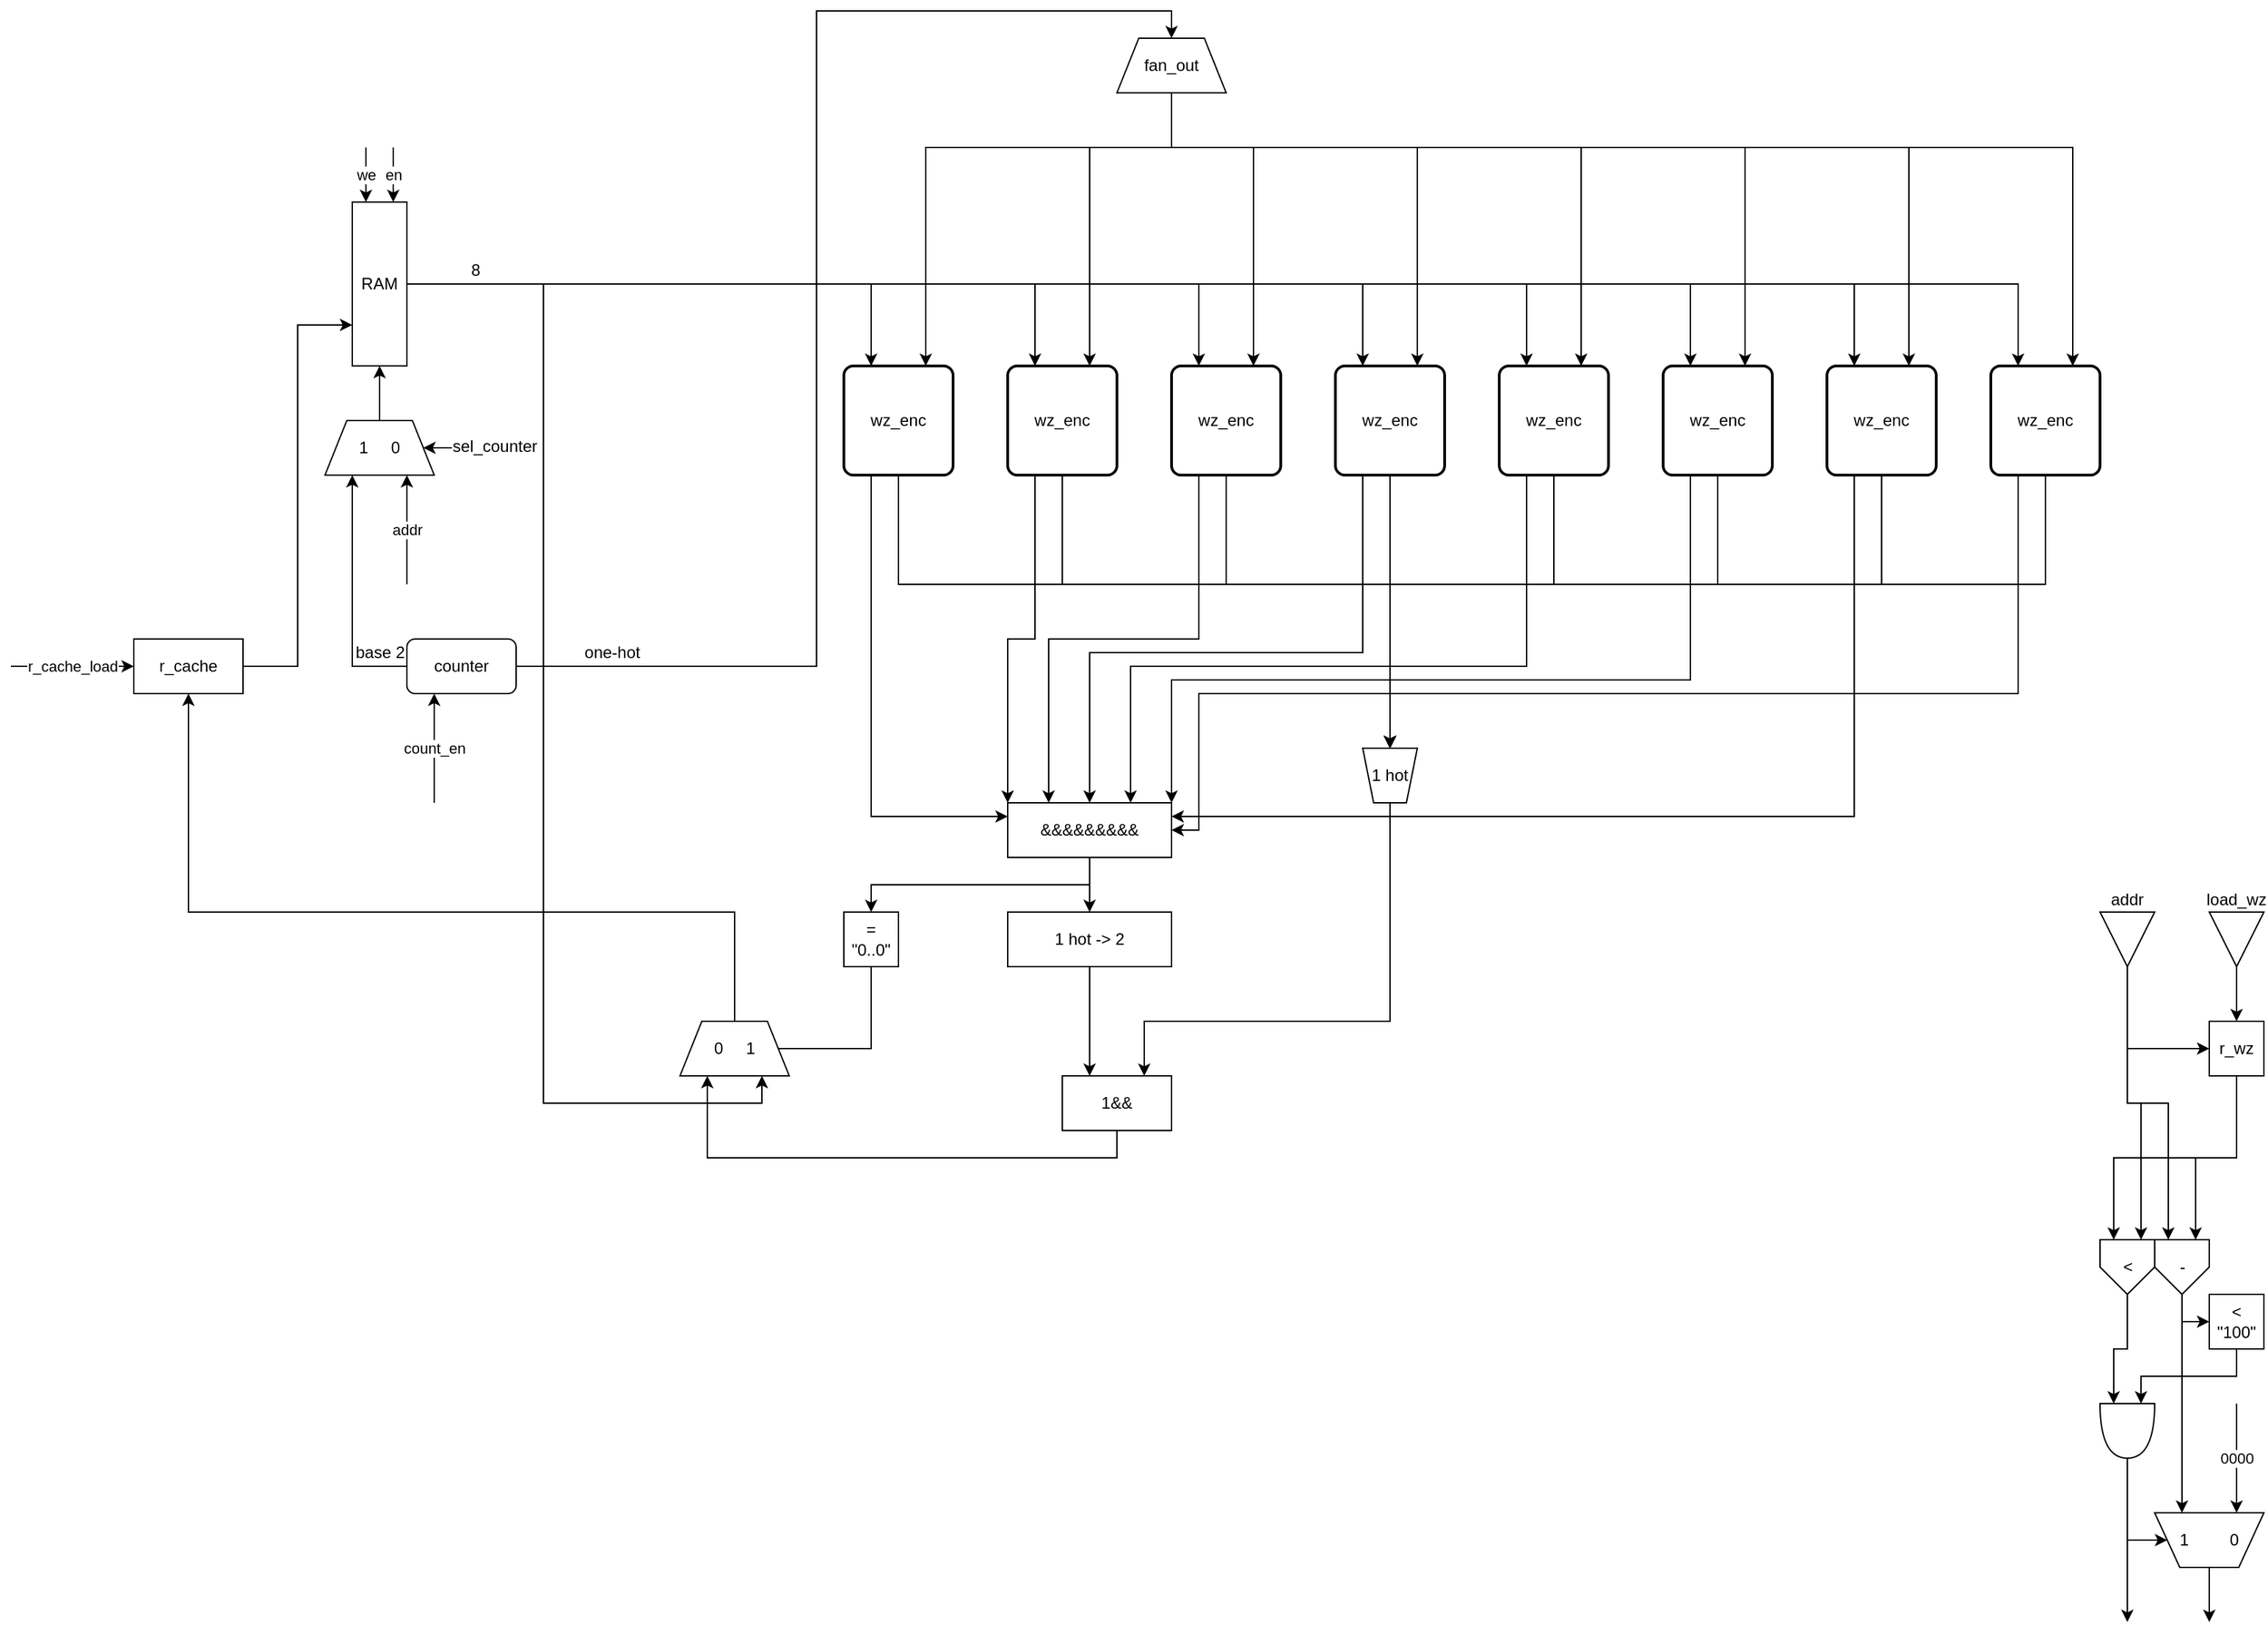 <mxfile version="12.6.5" type="device" pages="2"><diagram name="Page-1" id="90a13364-a465-7bf4-72fc-28e22215d7a0"><mxGraphModel dx="1422" dy="822" grid="1" gridSize="10" guides="1" tooltips="1" connect="1" arrows="1" fold="1" page="1" pageScale="1.5" pageWidth="1169" pageHeight="826" background="#ffffff" math="0" shadow="0"><root><mxCell id="0" style=";html=1;"/><mxCell id="1" style=";html=1;" parent="0"/><mxCell id="UU-vwFMuOgw6ZdOPtL1q-74" style="edgeStyle=orthogonalEdgeStyle;rounded=0;orthogonalLoop=1;jettySize=auto;html=1;entryX=0.25;entryY=0;entryDx=0;entryDy=0;startArrow=none;startFill=0;endArrow=classic;endFill=1;" parent="1" source="XKlZcoKEiAweMs3nbVOW-1" target="UU-vwFMuOgw6ZdOPtL1q-73" edge="1"><mxGeometry relative="1" as="geometry"/></mxCell><mxCell id="UU-vwFMuOgw6ZdOPtL1q-90" style="edgeStyle=orthogonalEdgeStyle;rounded=0;orthogonalLoop=1;jettySize=auto;html=1;entryX=0.25;entryY=0;entryDx=0;entryDy=0;startArrow=none;startFill=0;endArrow=classic;endFill=1;" parent="1" source="XKlZcoKEiAweMs3nbVOW-1" target="UU-vwFMuOgw6ZdOPtL1q-76" edge="1"><mxGeometry relative="1" as="geometry"/></mxCell><mxCell id="UU-vwFMuOgw6ZdOPtL1q-91" style="edgeStyle=orthogonalEdgeStyle;rounded=0;orthogonalLoop=1;jettySize=auto;html=1;entryX=0.25;entryY=0;entryDx=0;entryDy=0;startArrow=none;startFill=0;endArrow=classic;endFill=1;" parent="1" source="XKlZcoKEiAweMs3nbVOW-1" target="UU-vwFMuOgw6ZdOPtL1q-77" edge="1"><mxGeometry relative="1" as="geometry"/></mxCell><mxCell id="UU-vwFMuOgw6ZdOPtL1q-92" style="edgeStyle=orthogonalEdgeStyle;rounded=0;orthogonalLoop=1;jettySize=auto;html=1;entryX=0.25;entryY=0;entryDx=0;entryDy=0;startArrow=none;startFill=0;endArrow=classic;endFill=1;" parent="1" source="XKlZcoKEiAweMs3nbVOW-1" target="UU-vwFMuOgw6ZdOPtL1q-79" edge="1"><mxGeometry relative="1" as="geometry"/></mxCell><mxCell id="UU-vwFMuOgw6ZdOPtL1q-93" style="edgeStyle=orthogonalEdgeStyle;rounded=0;orthogonalLoop=1;jettySize=auto;html=1;entryX=0.25;entryY=0;entryDx=0;entryDy=0;startArrow=none;startFill=0;endArrow=classic;endFill=1;" parent="1" source="XKlZcoKEiAweMs3nbVOW-1" target="UU-vwFMuOgw6ZdOPtL1q-78" edge="1"><mxGeometry relative="1" as="geometry"/></mxCell><mxCell id="UU-vwFMuOgw6ZdOPtL1q-94" style="edgeStyle=orthogonalEdgeStyle;rounded=0;orthogonalLoop=1;jettySize=auto;html=1;entryX=0.25;entryY=0;entryDx=0;entryDy=0;startArrow=none;startFill=0;endArrow=classic;endFill=1;" parent="1" source="XKlZcoKEiAweMs3nbVOW-1" target="UU-vwFMuOgw6ZdOPtL1q-80" edge="1"><mxGeometry relative="1" as="geometry"/></mxCell><mxCell id="UU-vwFMuOgw6ZdOPtL1q-95" style="edgeStyle=orthogonalEdgeStyle;rounded=0;orthogonalLoop=1;jettySize=auto;html=1;entryX=0.25;entryY=0;entryDx=0;entryDy=0;startArrow=none;startFill=0;endArrow=classic;endFill=1;" parent="1" source="XKlZcoKEiAweMs3nbVOW-1" target="UU-vwFMuOgw6ZdOPtL1q-81" edge="1"><mxGeometry relative="1" as="geometry"/></mxCell><mxCell id="UU-vwFMuOgw6ZdOPtL1q-96" style="edgeStyle=orthogonalEdgeStyle;rounded=0;orthogonalLoop=1;jettySize=auto;html=1;entryX=0.25;entryY=0;entryDx=0;entryDy=0;startArrow=none;startFill=0;endArrow=classic;endFill=1;" parent="1" source="XKlZcoKEiAweMs3nbVOW-1" target="UU-vwFMuOgw6ZdOPtL1q-82" edge="1"><mxGeometry relative="1" as="geometry"/></mxCell><mxCell id="ANZTSxBpEWUPk6gIo-lv-10" style="edgeStyle=orthogonalEdgeStyle;rounded=0;orthogonalLoop=1;jettySize=auto;html=1;entryX=0.75;entryY=1;entryDx=0;entryDy=0;" parent="1" source="XKlZcoKEiAweMs3nbVOW-1" target="ANZTSxBpEWUPk6gIo-lv-8" edge="1"><mxGeometry relative="1" as="geometry"/></mxCell><mxCell id="XKlZcoKEiAweMs3nbVOW-1" value="RAM" style="rounded=0;whiteSpace=wrap;html=1;" parent="1" vertex="1"><mxGeometry x="280" y="160" width="40" height="120" as="geometry"/></mxCell><mxCell id="PAa3CaMMxZ6uClY8AjNh-50" value="en" style="endArrow=classic;html=1;entryX=0.75;entryY=0;entryDx=0;entryDy=0;" parent="1" target="XKlZcoKEiAweMs3nbVOW-1" edge="1"><mxGeometry width="50" height="50" relative="1" as="geometry"><mxPoint x="310" y="120" as="sourcePoint"/><mxPoint x="140" y="420" as="targetPoint"/></mxGeometry></mxCell><mxCell id="PAa3CaMMxZ6uClY8AjNh-51" value="we" style="endArrow=classic;html=1;entryX=0.25;entryY=0;entryDx=0;entryDy=0;" parent="1" target="XKlZcoKEiAweMs3nbVOW-1" edge="1"><mxGeometry width="50" height="50" relative="1" as="geometry"><mxPoint x="290" y="120" as="sourcePoint"/><mxPoint x="280" y="160" as="targetPoint"/></mxGeometry></mxCell><mxCell id="zD5_BZJarvWdJ6b_i9cq-2" value="8" style="text;html=1;align=center;verticalAlign=middle;resizable=0;points=[];autosize=1;" parent="1" vertex="1"><mxGeometry x="360" y="200" width="20" height="20" as="geometry"/></mxCell><mxCell id="UU-vwFMuOgw6ZdOPtL1q-118" style="edgeStyle=orthogonalEdgeStyle;rounded=0;orthogonalLoop=1;jettySize=auto;html=1;startArrow=none;startFill=0;endArrow=classic;endFill=1;" parent="1" source="UU-vwFMuOgw6ZdOPtL1q-29" target="UU-vwFMuOgw6ZdOPtL1q-117" edge="1"><mxGeometry relative="1" as="geometry"/></mxCell><mxCell id="ANZTSxBpEWUPk6gIo-lv-7" style="edgeStyle=orthogonalEdgeStyle;rounded=0;orthogonalLoop=1;jettySize=auto;html=1;" parent="1" source="UU-vwFMuOgw6ZdOPtL1q-29" target="ANZTSxBpEWUPk6gIo-lv-1" edge="1"><mxGeometry relative="1" as="geometry"><Array as="points"><mxPoint x="820" y="660"/><mxPoint x="660" y="660"/></Array></mxGeometry></mxCell><mxCell id="UU-vwFMuOgw6ZdOPtL1q-29" value="&amp;amp;&amp;amp;&amp;amp;&amp;amp;&amp;amp;&amp;amp;&amp;amp;&amp;amp;&amp;amp;" style="rounded=0;whiteSpace=wrap;html=1;portConstraintRotation=0;" parent="1" vertex="1"><mxGeometry x="760" y="600" width="120" height="40" as="geometry"/></mxCell><mxCell id="UU-vwFMuOgw6ZdOPtL1q-57" style="edgeStyle=orthogonalEdgeStyle;rounded=0;orthogonalLoop=1;jettySize=auto;html=1;entryX=0;entryY=0.5;entryDx=0;entryDy=0;" parent="1" source="UU-vwFMuOgw6ZdOPtL1q-45" target="UU-vwFMuOgw6ZdOPtL1q-49" edge="1"><mxGeometry relative="1" as="geometry"/></mxCell><mxCell id="UU-vwFMuOgw6ZdOPtL1q-62" style="edgeStyle=orthogonalEdgeStyle;rounded=0;orthogonalLoop=1;jettySize=auto;html=1;entryX=0.25;entryY=0;entryDx=0;entryDy=0;" parent="1" source="UU-vwFMuOgw6ZdOPtL1q-45" target="UU-vwFMuOgw6ZdOPtL1q-52" edge="1"><mxGeometry relative="1" as="geometry"/></mxCell><mxCell id="UU-vwFMuOgw6ZdOPtL1q-45" value="-" style="verticalLabelPosition=middle;verticalAlign=middle;html=1;shape=offPageConnector;rounded=0;size=0.5;shadow=0;comic=0;gradientColor=none;labelPosition=center;align=center;" parent="1" vertex="1"><mxGeometry x="1600" y="920" width="40" height="40" as="geometry"/></mxCell><mxCell id="UU-vwFMuOgw6ZdOPtL1q-59" style="edgeStyle=orthogonalEdgeStyle;rounded=0;orthogonalLoop=1;jettySize=auto;html=1;entryX=0;entryY=0.75;entryDx=0;entryDy=0;entryPerimeter=0;" parent="1" source="UU-vwFMuOgw6ZdOPtL1q-47" target="UU-vwFMuOgw6ZdOPtL1q-51" edge="1"><mxGeometry relative="1" as="geometry"/></mxCell><mxCell id="UU-vwFMuOgw6ZdOPtL1q-47" value="&amp;lt;" style="verticalLabelPosition=middle;verticalAlign=middle;html=1;shape=offPageConnector;rounded=0;size=0.5;shadow=0;comic=0;gradientColor=none;labelPosition=center;align=center;" parent="1" vertex="1"><mxGeometry x="1560" y="920" width="40" height="40" as="geometry"/></mxCell><mxCell id="UU-vwFMuOgw6ZdOPtL1q-58" style="edgeStyle=orthogonalEdgeStyle;rounded=0;orthogonalLoop=1;jettySize=auto;html=1;entryX=0;entryY=0.25;entryDx=0;entryDy=0;entryPerimeter=0;" parent="1" source="UU-vwFMuOgw6ZdOPtL1q-49" target="UU-vwFMuOgw6ZdOPtL1q-51" edge="1"><mxGeometry relative="1" as="geometry"><Array as="points"><mxPoint x="1660" y="1020"/><mxPoint x="1590" y="1020"/></Array></mxGeometry></mxCell><mxCell id="UU-vwFMuOgw6ZdOPtL1q-49" value="&lt;div&gt;&amp;lt; &quot;100&quot;&lt;/div&gt;" style="whiteSpace=wrap;html=1;aspect=fixed;" parent="1" vertex="1"><mxGeometry x="1640" y="960" width="40" height="40" as="geometry"/></mxCell><mxCell id="UU-vwFMuOgw6ZdOPtL1q-60" style="edgeStyle=orthogonalEdgeStyle;rounded=0;orthogonalLoop=1;jettySize=auto;html=1;entryX=0;entryY=0.5;entryDx=0;entryDy=0;" parent="1" source="UU-vwFMuOgw6ZdOPtL1q-51" target="UU-vwFMuOgw6ZdOPtL1q-52" edge="1"><mxGeometry relative="1" as="geometry"><Array as="points"><mxPoint x="1580" y="1140"/></Array></mxGeometry></mxCell><mxCell id="UU-vwFMuOgw6ZdOPtL1q-108" style="edgeStyle=orthogonalEdgeStyle;rounded=0;orthogonalLoop=1;jettySize=auto;html=1;startArrow=none;startFill=0;endArrow=classic;endFill=1;" parent="1" source="UU-vwFMuOgw6ZdOPtL1q-51" edge="1"><mxGeometry relative="1" as="geometry"><mxPoint x="1580.0" y="1200" as="targetPoint"/></mxGeometry></mxCell><mxCell id="UU-vwFMuOgw6ZdOPtL1q-51" value="" style="shape=or;whiteSpace=wrap;html=1;direction=south;" parent="1" vertex="1"><mxGeometry x="1560" y="1040" width="40" height="40" as="geometry"/></mxCell><mxCell id="UU-vwFMuOgw6ZdOPtL1q-64" value="0000" style="rounded=0;orthogonalLoop=1;jettySize=auto;html=1;exitX=0.75;exitY=0;exitDx=0;exitDy=0;startArrow=classic;startFill=1;endArrow=none;endFill=0;" parent="1" source="UU-vwFMuOgw6ZdOPtL1q-52" edge="1"><mxGeometry relative="1" as="geometry"><mxPoint x="1660" y="1040" as="targetPoint"/></mxGeometry></mxCell><mxCell id="UU-vwFMuOgw6ZdOPtL1q-65" style="edgeStyle=none;rounded=0;orthogonalLoop=1;jettySize=auto;html=1;startArrow=none;startFill=0;endArrow=classic;endFill=1;" parent="1" source="UU-vwFMuOgw6ZdOPtL1q-52" edge="1"><mxGeometry relative="1" as="geometry"><mxPoint x="1640" y="1200" as="targetPoint"/></mxGeometry></mxCell><mxCell id="UU-vwFMuOgw6ZdOPtL1q-52" value="1&amp;nbsp; &amp;nbsp; &amp;nbsp; &amp;nbsp; &amp;nbsp;0" style="verticalLabelPosition=middle;verticalAlign=middle;html=1;shape=trapezoid;perimeter=trapezoidPerimeter;whiteSpace=wrap;size=0.23;arcSize=10;flipV=1;labelPosition=center;align=center;" parent="1" vertex="1"><mxGeometry x="1600" y="1120" width="80" height="40" as="geometry"/></mxCell><mxCell id="UU-vwFMuOgw6ZdOPtL1q-69" style="edgeStyle=orthogonalEdgeStyle;rounded=0;orthogonalLoop=1;jettySize=auto;html=1;entryX=0.25;entryY=0;entryDx=0;entryDy=0;startArrow=none;startFill=0;endArrow=classic;endFill=1;" parent="1" source="UU-vwFMuOgw6ZdOPtL1q-67" target="UU-vwFMuOgw6ZdOPtL1q-45" edge="1"><mxGeometry relative="1" as="geometry"/></mxCell><mxCell id="UU-vwFMuOgw6ZdOPtL1q-72" style="edgeStyle=orthogonalEdgeStyle;rounded=0;orthogonalLoop=1;jettySize=auto;html=1;entryX=0.75;entryY=0;entryDx=0;entryDy=0;startArrow=none;startFill=0;endArrow=classic;endFill=1;" parent="1" source="UU-vwFMuOgw6ZdOPtL1q-67" target="UU-vwFMuOgw6ZdOPtL1q-47" edge="1"><mxGeometry relative="1" as="geometry"/></mxCell><mxCell id="FPPb6DtFcfLVrYXAIWnh-2" style="edgeStyle=orthogonalEdgeStyle;rounded=0;orthogonalLoop=1;jettySize=auto;html=1;entryX=0;entryY=0.5;entryDx=0;entryDy=0;" parent="1" source="UU-vwFMuOgw6ZdOPtL1q-67" target="FPPb6DtFcfLVrYXAIWnh-1" edge="1"><mxGeometry relative="1" as="geometry"><Array as="points"><mxPoint x="1580" y="780"/></Array></mxGeometry></mxCell><mxCell id="UU-vwFMuOgw6ZdOPtL1q-67" value="addr" style="triangle;whiteSpace=wrap;html=1;fillColor=none;direction=south;labelPosition=center;verticalLabelPosition=top;align=center;verticalAlign=bottom;" parent="1" vertex="1"><mxGeometry x="1560" y="680" width="40" height="40" as="geometry"/></mxCell><mxCell id="UU-vwFMuOgw6ZdOPtL1q-101" style="edgeStyle=orthogonalEdgeStyle;rounded=0;orthogonalLoop=1;jettySize=auto;html=1;startArrow=none;startFill=0;endArrow=classic;endFill=1;" parent="1" source="UU-vwFMuOgw6ZdOPtL1q-73" target="UU-vwFMuOgw6ZdOPtL1q-97" edge="1"><mxGeometry relative="1" as="geometry"><Array as="points"><mxPoint x="680" y="440"/><mxPoint x="1040" y="440"/></Array></mxGeometry></mxCell><mxCell id="UU-vwFMuOgw6ZdOPtL1q-109" style="edgeStyle=orthogonalEdgeStyle;rounded=0;orthogonalLoop=1;jettySize=auto;html=1;exitX=0.25;exitY=1;exitDx=0;exitDy=0;entryX=0;entryY=0.25;entryDx=0;entryDy=0;startArrow=none;startFill=0;endArrow=classic;endFill=1;" parent="1" source="UU-vwFMuOgw6ZdOPtL1q-73" target="UU-vwFMuOgw6ZdOPtL1q-29" edge="1"><mxGeometry relative="1" as="geometry"/></mxCell><mxCell id="UU-vwFMuOgw6ZdOPtL1q-73" value="wz_enc" style="rounded=1;whiteSpace=wrap;html=1;absoluteArcSize=1;arcSize=14;strokeWidth=2;fillColor=#ffffff;" parent="1" vertex="1"><mxGeometry x="640" y="280" width="80" height="80" as="geometry"/></mxCell><mxCell id="UU-vwFMuOgw6ZdOPtL1q-100" style="edgeStyle=orthogonalEdgeStyle;rounded=0;orthogonalLoop=1;jettySize=auto;html=1;startArrow=none;startFill=0;endArrow=classic;endFill=1;" parent="1" source="UU-vwFMuOgw6ZdOPtL1q-76" target="UU-vwFMuOgw6ZdOPtL1q-97" edge="1"><mxGeometry relative="1" as="geometry"><Array as="points"><mxPoint x="800" y="440"/><mxPoint x="1040" y="440"/></Array></mxGeometry></mxCell><mxCell id="UU-vwFMuOgw6ZdOPtL1q-110" style="edgeStyle=orthogonalEdgeStyle;rounded=0;orthogonalLoop=1;jettySize=auto;html=1;exitX=0.25;exitY=1;exitDx=0;exitDy=0;entryX=0;entryY=0;entryDx=0;entryDy=0;startArrow=none;startFill=0;endArrow=classic;endFill=1;" parent="1" source="UU-vwFMuOgw6ZdOPtL1q-76" target="UU-vwFMuOgw6ZdOPtL1q-29" edge="1"><mxGeometry relative="1" as="geometry"/></mxCell><mxCell id="UU-vwFMuOgw6ZdOPtL1q-76" value="wz_enc" style="rounded=1;whiteSpace=wrap;html=1;absoluteArcSize=1;arcSize=14;strokeWidth=2;fillColor=#ffffff;" parent="1" vertex="1"><mxGeometry x="760" y="280" width="80" height="80" as="geometry"/></mxCell><mxCell id="UU-vwFMuOgw6ZdOPtL1q-102" style="edgeStyle=orthogonalEdgeStyle;rounded=0;orthogonalLoop=1;jettySize=auto;html=1;startArrow=none;startFill=0;endArrow=classic;endFill=1;" parent="1" source="UU-vwFMuOgw6ZdOPtL1q-77" target="UU-vwFMuOgw6ZdOPtL1q-97" edge="1"><mxGeometry relative="1" as="geometry"><Array as="points"><mxPoint x="920" y="440"/><mxPoint x="1040" y="440"/></Array></mxGeometry></mxCell><mxCell id="UU-vwFMuOgw6ZdOPtL1q-111" style="edgeStyle=orthogonalEdgeStyle;rounded=0;orthogonalLoop=1;jettySize=auto;html=1;exitX=0.25;exitY=1;exitDx=0;exitDy=0;entryX=0.25;entryY=0;entryDx=0;entryDy=0;startArrow=none;startFill=0;endArrow=classic;endFill=1;" parent="1" source="UU-vwFMuOgw6ZdOPtL1q-77" target="UU-vwFMuOgw6ZdOPtL1q-29" edge="1"><mxGeometry relative="1" as="geometry"/></mxCell><mxCell id="UU-vwFMuOgw6ZdOPtL1q-77" value="wz_enc" style="rounded=1;whiteSpace=wrap;html=1;absoluteArcSize=1;arcSize=14;strokeWidth=2;fillColor=#ffffff;" parent="1" vertex="1"><mxGeometry x="880" y="280" width="80" height="80" as="geometry"/></mxCell><mxCell id="UU-vwFMuOgw6ZdOPtL1q-104" style="edgeStyle=orthogonalEdgeStyle;rounded=0;orthogonalLoop=1;jettySize=auto;html=1;startArrow=none;startFill=0;endArrow=classic;endFill=1;" parent="1" source="UU-vwFMuOgw6ZdOPtL1q-78" target="UU-vwFMuOgw6ZdOPtL1q-97" edge="1"><mxGeometry relative="1" as="geometry"><Array as="points"><mxPoint x="1160" y="440"/><mxPoint x="1040" y="440"/></Array></mxGeometry></mxCell><mxCell id="UU-vwFMuOgw6ZdOPtL1q-113" style="edgeStyle=orthogonalEdgeStyle;rounded=0;orthogonalLoop=1;jettySize=auto;html=1;exitX=0.25;exitY=1;exitDx=0;exitDy=0;entryX=0.75;entryY=0;entryDx=0;entryDy=0;startArrow=none;startFill=0;endArrow=classic;endFill=1;" parent="1" source="UU-vwFMuOgw6ZdOPtL1q-78" target="UU-vwFMuOgw6ZdOPtL1q-29" edge="1"><mxGeometry relative="1" as="geometry"><Array as="points"><mxPoint x="1140" y="500"/><mxPoint x="850" y="500"/></Array></mxGeometry></mxCell><mxCell id="UU-vwFMuOgw6ZdOPtL1q-78" value="wz_enc" style="rounded=1;whiteSpace=wrap;html=1;absoluteArcSize=1;arcSize=14;strokeWidth=2;fillColor=#ffffff;" parent="1" vertex="1"><mxGeometry x="1120" y="280" width="80" height="80" as="geometry"/></mxCell><mxCell id="UU-vwFMuOgw6ZdOPtL1q-103" style="edgeStyle=orthogonalEdgeStyle;rounded=0;orthogonalLoop=1;jettySize=auto;html=1;startArrow=none;startFill=0;endArrow=classic;endFill=1;" parent="1" source="UU-vwFMuOgw6ZdOPtL1q-79" target="UU-vwFMuOgw6ZdOPtL1q-97" edge="1"><mxGeometry relative="1" as="geometry"/></mxCell><mxCell id="UU-vwFMuOgw6ZdOPtL1q-112" style="edgeStyle=orthogonalEdgeStyle;rounded=0;orthogonalLoop=1;jettySize=auto;html=1;exitX=0.25;exitY=1;exitDx=0;exitDy=0;entryX=0.5;entryY=0;entryDx=0;entryDy=0;startArrow=none;startFill=0;endArrow=classic;endFill=1;" parent="1" source="UU-vwFMuOgw6ZdOPtL1q-79" target="UU-vwFMuOgw6ZdOPtL1q-29" edge="1"><mxGeometry relative="1" as="geometry"><Array as="points"><mxPoint x="1020" y="490"/><mxPoint x="820" y="490"/></Array></mxGeometry></mxCell><mxCell id="UU-vwFMuOgw6ZdOPtL1q-79" value="wz_enc" style="rounded=1;whiteSpace=wrap;html=1;absoluteArcSize=1;arcSize=14;strokeWidth=2;fillColor=#ffffff;" parent="1" vertex="1"><mxGeometry x="1000" y="280" width="80" height="80" as="geometry"/></mxCell><mxCell id="UU-vwFMuOgw6ZdOPtL1q-105" style="edgeStyle=orthogonalEdgeStyle;rounded=0;orthogonalLoop=1;jettySize=auto;html=1;startArrow=none;startFill=0;endArrow=classic;endFill=1;" parent="1" source="UU-vwFMuOgw6ZdOPtL1q-80" target="UU-vwFMuOgw6ZdOPtL1q-97" edge="1"><mxGeometry relative="1" as="geometry"><Array as="points"><mxPoint x="1280" y="440"/><mxPoint x="1040" y="440"/></Array></mxGeometry></mxCell><mxCell id="UU-vwFMuOgw6ZdOPtL1q-114" style="edgeStyle=orthogonalEdgeStyle;rounded=0;orthogonalLoop=1;jettySize=auto;html=1;exitX=0.25;exitY=1;exitDx=0;exitDy=0;entryX=1;entryY=0;entryDx=0;entryDy=0;startArrow=none;startFill=0;endArrow=classic;endFill=1;" parent="1" source="UU-vwFMuOgw6ZdOPtL1q-80" target="UU-vwFMuOgw6ZdOPtL1q-29" edge="1"><mxGeometry relative="1" as="geometry"><Array as="points"><mxPoint x="1260" y="510"/><mxPoint x="880" y="510"/></Array></mxGeometry></mxCell><mxCell id="UU-vwFMuOgw6ZdOPtL1q-80" value="wz_enc" style="rounded=1;whiteSpace=wrap;html=1;absoluteArcSize=1;arcSize=14;strokeWidth=2;fillColor=#ffffff;" parent="1" vertex="1"><mxGeometry x="1240" y="280" width="80" height="80" as="geometry"/></mxCell><mxCell id="UU-vwFMuOgw6ZdOPtL1q-106" style="edgeStyle=orthogonalEdgeStyle;rounded=0;orthogonalLoop=1;jettySize=auto;html=1;startArrow=none;startFill=0;endArrow=classic;endFill=1;" parent="1" source="UU-vwFMuOgw6ZdOPtL1q-81" target="UU-vwFMuOgw6ZdOPtL1q-97" edge="1"><mxGeometry relative="1" as="geometry"><Array as="points"><mxPoint x="1400" y="440"/><mxPoint x="1040" y="440"/></Array></mxGeometry></mxCell><mxCell id="UU-vwFMuOgw6ZdOPtL1q-115" style="edgeStyle=orthogonalEdgeStyle;rounded=0;orthogonalLoop=1;jettySize=auto;html=1;exitX=0.25;exitY=1;exitDx=0;exitDy=0;entryX=1;entryY=0.25;entryDx=0;entryDy=0;startArrow=none;startFill=0;endArrow=classic;endFill=1;" parent="1" source="UU-vwFMuOgw6ZdOPtL1q-81" target="UU-vwFMuOgw6ZdOPtL1q-29" edge="1"><mxGeometry relative="1" as="geometry"><Array as="points"><mxPoint x="1380" y="610"/></Array></mxGeometry></mxCell><mxCell id="UU-vwFMuOgw6ZdOPtL1q-81" value="wz_enc" style="rounded=1;whiteSpace=wrap;html=1;absoluteArcSize=1;arcSize=14;strokeWidth=2;fillColor=#ffffff;" parent="1" vertex="1"><mxGeometry x="1360" y="280" width="80" height="80" as="geometry"/></mxCell><mxCell id="UU-vwFMuOgw6ZdOPtL1q-107" style="edgeStyle=orthogonalEdgeStyle;rounded=0;orthogonalLoop=1;jettySize=auto;html=1;startArrow=none;startFill=0;endArrow=classic;endFill=1;" parent="1" source="UU-vwFMuOgw6ZdOPtL1q-82" target="UU-vwFMuOgw6ZdOPtL1q-97" edge="1"><mxGeometry relative="1" as="geometry"><Array as="points"><mxPoint x="1520" y="440"/><mxPoint x="1040" y="440"/></Array></mxGeometry></mxCell><mxCell id="UU-vwFMuOgw6ZdOPtL1q-116" style="edgeStyle=orthogonalEdgeStyle;rounded=0;orthogonalLoop=1;jettySize=auto;html=1;exitX=0.25;exitY=1;exitDx=0;exitDy=0;entryX=1;entryY=0.5;entryDx=0;entryDy=0;startArrow=none;startFill=0;endArrow=classic;endFill=1;" parent="1" source="UU-vwFMuOgw6ZdOPtL1q-82" target="UU-vwFMuOgw6ZdOPtL1q-29" edge="1"><mxGeometry relative="1" as="geometry"><Array as="points"><mxPoint x="1500" y="520"/><mxPoint x="900" y="520"/><mxPoint x="900" y="620"/></Array></mxGeometry></mxCell><mxCell id="UU-vwFMuOgw6ZdOPtL1q-82" value="wz_enc" style="rounded=1;whiteSpace=wrap;html=1;absoluteArcSize=1;arcSize=14;strokeWidth=2;fillColor=#ffffff;" parent="1" vertex="1"><mxGeometry x="1480" y="280" width="80" height="80" as="geometry"/></mxCell><mxCell id="ANZTSxBpEWUPk6gIo-lv-6" style="edgeStyle=orthogonalEdgeStyle;rounded=0;orthogonalLoop=1;jettySize=auto;html=1;entryX=0.75;entryY=0;entryDx=0;entryDy=0;" parent="1" source="UU-vwFMuOgw6ZdOPtL1q-97" target="ANZTSxBpEWUPk6gIo-lv-4" edge="1"><mxGeometry relative="1" as="geometry"><Array as="points"><mxPoint x="1040" y="760"/><mxPoint x="860" y="760"/></Array></mxGeometry></mxCell><mxCell id="UU-vwFMuOgw6ZdOPtL1q-97" value="&lt;div&gt;1 hot&lt;/div&gt;" style="shape=trapezoid;perimeter=trapezoidPerimeter;whiteSpace=wrap;html=1;direction=west;" parent="1" vertex="1"><mxGeometry x="1020" y="560" width="40" height="40" as="geometry"/></mxCell><mxCell id="ANZTSxBpEWUPk6gIo-lv-5" style="edgeStyle=orthogonalEdgeStyle;rounded=0;orthogonalLoop=1;jettySize=auto;html=1;entryX=0.25;entryY=0;entryDx=0;entryDy=0;" parent="1" source="UU-vwFMuOgw6ZdOPtL1q-117" target="ANZTSxBpEWUPk6gIo-lv-4" edge="1"><mxGeometry relative="1" as="geometry"/></mxCell><mxCell id="UU-vwFMuOgw6ZdOPtL1q-117" value="&lt;div&gt;1 hot -&amp;gt; 2&lt;/div&gt;" style="shape=trapezoid;perimeter=trapezoidPerimeter;whiteSpace=wrap;html=1;direction=west;size=0;" parent="1" vertex="1"><mxGeometry x="760" y="680" width="120" height="40" as="geometry"/></mxCell><mxCell id="ANZTSxBpEWUPk6gIo-lv-9" style="edgeStyle=orthogonalEdgeStyle;rounded=0;orthogonalLoop=1;jettySize=auto;html=1;entryX=0;entryY=0.5;entryDx=0;entryDy=0;" parent="1" source="ANZTSxBpEWUPk6gIo-lv-1" target="ANZTSxBpEWUPk6gIo-lv-8" edge="1"><mxGeometry relative="1" as="geometry"><Array as="points"><mxPoint x="660" y="780"/></Array></mxGeometry></mxCell><mxCell id="ANZTSxBpEWUPk6gIo-lv-1" value="= &quot;0..0&quot;" style="whiteSpace=wrap;html=1;aspect=fixed;" parent="1" vertex="1"><mxGeometry x="640" y="680" width="40" height="40" as="geometry"/></mxCell><mxCell id="ANZTSxBpEWUPk6gIo-lv-11" style="edgeStyle=orthogonalEdgeStyle;rounded=0;orthogonalLoop=1;jettySize=auto;html=1;entryX=0.25;entryY=1;entryDx=0;entryDy=0;" parent="1" source="ANZTSxBpEWUPk6gIo-lv-4" target="ANZTSxBpEWUPk6gIo-lv-8" edge="1"><mxGeometry relative="1" as="geometry"><Array as="points"><mxPoint x="840" y="860"/><mxPoint x="540" y="860"/></Array></mxGeometry></mxCell><mxCell id="ANZTSxBpEWUPk6gIo-lv-4" value="1&amp;amp;&amp;amp;" style="rounded=0;whiteSpace=wrap;html=1;" parent="1" vertex="1"><mxGeometry x="800" y="800" width="80" height="40" as="geometry"/></mxCell><mxCell id="AXmMmMAGRc5w4tNIKZzi-3" style="edgeStyle=orthogonalEdgeStyle;rounded=0;orthogonalLoop=1;jettySize=auto;html=1;entryX=0.5;entryY=1;entryDx=0;entryDy=0;" edge="1" parent="1" source="ANZTSxBpEWUPk6gIo-lv-8" target="AXmMmMAGRc5w4tNIKZzi-2"><mxGeometry relative="1" as="geometry"><Array as="points"><mxPoint x="560" y="680"/><mxPoint x="160" y="680"/></Array></mxGeometry></mxCell><mxCell id="ANZTSxBpEWUPk6gIo-lv-8" value="0&amp;nbsp; &amp;nbsp; &amp;nbsp;1" style="shape=trapezoid;perimeter=trapezoidPerimeter;whiteSpace=wrap;html=1;direction=east;" parent="1" vertex="1"><mxGeometry x="520" y="760" width="80" height="40" as="geometry"/></mxCell><mxCell id="Zlmip3JZs3uSMKgK2Kwt-2" style="edgeStyle=orthogonalEdgeStyle;rounded=0;orthogonalLoop=1;jettySize=auto;html=1;entryX=0.5;entryY=1;entryDx=0;entryDy=0;" parent="1" source="Zlmip3JZs3uSMKgK2Kwt-1" target="XKlZcoKEiAweMs3nbVOW-1" edge="1"><mxGeometry relative="1" as="geometry"/></mxCell><mxCell id="Zlmip3JZs3uSMKgK2Kwt-1" value="1&amp;nbsp; &amp;nbsp; &amp;nbsp;0" style="shape=trapezoid;perimeter=trapezoidPerimeter;whiteSpace=wrap;html=1;" parent="1" vertex="1"><mxGeometry x="260" y="320" width="80" height="40" as="geometry"/></mxCell><mxCell id="Zlmip3JZs3uSMKgK2Kwt-8" style="edgeStyle=orthogonalEdgeStyle;rounded=0;orthogonalLoop=1;jettySize=auto;html=1;entryX=0.25;entryY=1;entryDx=0;entryDy=0;" parent="1" source="Zlmip3JZs3uSMKgK2Kwt-4" target="Zlmip3JZs3uSMKgK2Kwt-1" edge="1"><mxGeometry relative="1" as="geometry"><Array as="points"><mxPoint x="280" y="500"/></Array></mxGeometry></mxCell><mxCell id="F2RpezKnoULTWUdSmdG8-3" style="edgeStyle=orthogonalEdgeStyle;rounded=0;orthogonalLoop=1;jettySize=auto;html=1;entryX=0.5;entryY=0;entryDx=0;entryDy=0;" parent="1" source="Zlmip3JZs3uSMKgK2Kwt-4" target="F2RpezKnoULTWUdSmdG8-2" edge="1"><mxGeometry relative="1" as="geometry"/></mxCell><mxCell id="Zlmip3JZs3uSMKgK2Kwt-4" value="counter" style="rounded=1;whiteSpace=wrap;html=1;" parent="1" vertex="1"><mxGeometry x="320" y="480" width="80" height="40" as="geometry"/></mxCell><mxCell id="Zlmip3JZs3uSMKgK2Kwt-7" value="addr" style="endArrow=classic;html=1;entryX=0.75;entryY=1;entryDx=0;entryDy=0;" parent="1" target="Zlmip3JZs3uSMKgK2Kwt-1" edge="1"><mxGeometry width="50" height="50" relative="1" as="geometry"><mxPoint x="320" y="440" as="sourcePoint"/><mxPoint x="330" y="410" as="targetPoint"/></mxGeometry></mxCell><mxCell id="Zlmip3JZs3uSMKgK2Kwt-9" value="count_en" style="endArrow=classic;html=1;entryX=0.25;entryY=1;entryDx=0;entryDy=0;" parent="1" target="Zlmip3JZs3uSMKgK2Kwt-4" edge="1"><mxGeometry width="50" height="50" relative="1" as="geometry"><mxPoint x="340" y="600" as="sourcePoint"/><mxPoint x="480" y="770" as="targetPoint"/></mxGeometry></mxCell><mxCell id="W2Qp0ukPPiJ_ZGKzm5ly-1" value="" style="endArrow=classic;html=1;entryX=1;entryY=0.5;entryDx=0;entryDy=0;" parent="1" target="Zlmip3JZs3uSMKgK2Kwt-1" edge="1"><mxGeometry width="50" height="50" relative="1" as="geometry"><mxPoint x="400" y="340" as="sourcePoint"/><mxPoint x="530" y="360" as="targetPoint"/></mxGeometry></mxCell><mxCell id="W2Qp0ukPPiJ_ZGKzm5ly-2" value="sel_counter" style="text;html=1;align=center;verticalAlign=middle;resizable=0;points=[];labelBackgroundColor=#ffffff;" parent="W2Qp0ukPPiJ_ZGKzm5ly-1" vertex="1" connectable="0"><mxGeometry x="-0.529" y="-1" relative="1" as="geometry"><mxPoint as="offset"/></mxGeometry></mxCell><mxCell id="FPPb6DtFcfLVrYXAIWnh-8" style="edgeStyle=orthogonalEdgeStyle;rounded=0;orthogonalLoop=1;jettySize=auto;html=1;entryX=0.75;entryY=0;entryDx=0;entryDy=0;" parent="1" source="F2RpezKnoULTWUdSmdG8-2" target="UU-vwFMuOgw6ZdOPtL1q-73" edge="1"><mxGeometry relative="1" as="geometry"><Array as="points"><mxPoint x="880" y="120"/><mxPoint x="700" y="120"/></Array></mxGeometry></mxCell><mxCell id="FPPb6DtFcfLVrYXAIWnh-9" style="edgeStyle=orthogonalEdgeStyle;rounded=0;orthogonalLoop=1;jettySize=auto;html=1;entryX=0.75;entryY=0;entryDx=0;entryDy=0;" parent="1" source="F2RpezKnoULTWUdSmdG8-2" target="UU-vwFMuOgw6ZdOPtL1q-76" edge="1"><mxGeometry relative="1" as="geometry"><Array as="points"><mxPoint x="880" y="120"/><mxPoint x="820" y="120"/></Array></mxGeometry></mxCell><mxCell id="FPPb6DtFcfLVrYXAIWnh-10" style="edgeStyle=orthogonalEdgeStyle;rounded=0;orthogonalLoop=1;jettySize=auto;html=1;entryX=0.75;entryY=0;entryDx=0;entryDy=0;" parent="1" source="F2RpezKnoULTWUdSmdG8-2" target="UU-vwFMuOgw6ZdOPtL1q-77" edge="1"><mxGeometry relative="1" as="geometry"><Array as="points"><mxPoint x="880" y="120"/><mxPoint x="940" y="120"/></Array></mxGeometry></mxCell><mxCell id="FPPb6DtFcfLVrYXAIWnh-11" style="edgeStyle=orthogonalEdgeStyle;rounded=0;orthogonalLoop=1;jettySize=auto;html=1;entryX=0.75;entryY=0;entryDx=0;entryDy=0;" parent="1" source="F2RpezKnoULTWUdSmdG8-2" target="UU-vwFMuOgw6ZdOPtL1q-79" edge="1"><mxGeometry relative="1" as="geometry"><Array as="points"><mxPoint x="880" y="120"/><mxPoint x="1060" y="120"/></Array></mxGeometry></mxCell><mxCell id="FPPb6DtFcfLVrYXAIWnh-12" style="edgeStyle=orthogonalEdgeStyle;rounded=0;orthogonalLoop=1;jettySize=auto;html=1;entryX=0.75;entryY=0;entryDx=0;entryDy=0;" parent="1" source="F2RpezKnoULTWUdSmdG8-2" target="UU-vwFMuOgw6ZdOPtL1q-78" edge="1"><mxGeometry relative="1" as="geometry"><Array as="points"><mxPoint x="880" y="120"/><mxPoint x="1180" y="120"/></Array></mxGeometry></mxCell><mxCell id="FPPb6DtFcfLVrYXAIWnh-13" style="edgeStyle=orthogonalEdgeStyle;rounded=0;orthogonalLoop=1;jettySize=auto;html=1;entryX=0.75;entryY=0;entryDx=0;entryDy=0;" parent="1" source="F2RpezKnoULTWUdSmdG8-2" target="UU-vwFMuOgw6ZdOPtL1q-80" edge="1"><mxGeometry relative="1" as="geometry"><Array as="points"><mxPoint x="880" y="120"/><mxPoint x="1300" y="120"/></Array></mxGeometry></mxCell><mxCell id="FPPb6DtFcfLVrYXAIWnh-14" style="edgeStyle=orthogonalEdgeStyle;rounded=0;orthogonalLoop=1;jettySize=auto;html=1;entryX=0.75;entryY=0;entryDx=0;entryDy=0;" parent="1" source="F2RpezKnoULTWUdSmdG8-2" target="UU-vwFMuOgw6ZdOPtL1q-81" edge="1"><mxGeometry relative="1" as="geometry"><Array as="points"><mxPoint x="880" y="120"/><mxPoint x="1420" y="120"/></Array></mxGeometry></mxCell><mxCell id="FPPb6DtFcfLVrYXAIWnh-15" style="edgeStyle=orthogonalEdgeStyle;rounded=0;orthogonalLoop=1;jettySize=auto;html=1;entryX=0.75;entryY=0;entryDx=0;entryDy=0;" parent="1" source="F2RpezKnoULTWUdSmdG8-2" target="UU-vwFMuOgw6ZdOPtL1q-82" edge="1"><mxGeometry relative="1" as="geometry"><Array as="points"><mxPoint x="880" y="120"/><mxPoint x="1540" y="120"/></Array></mxGeometry></mxCell><mxCell id="F2RpezKnoULTWUdSmdG8-2" value="fan_out" style="shape=trapezoid;perimeter=trapezoidPerimeter;whiteSpace=wrap;html=1;" parent="1" vertex="1"><mxGeometry x="840" y="40" width="80" height="40" as="geometry"/></mxCell><mxCell id="HrmtJoDnU9SkuoU2cTq0-1" value="base 2" style="text;html=1;align=center;verticalAlign=middle;resizable=0;points=[];autosize=1;" parent="1" vertex="1"><mxGeometry x="275" y="480" width="50" height="20" as="geometry"/></mxCell><mxCell id="HrmtJoDnU9SkuoU2cTq0-2" value="one-hot" style="text;html=1;align=center;verticalAlign=middle;resizable=0;points=[];autosize=1;" parent="1" vertex="1"><mxGeometry x="440" y="480" width="60" height="20" as="geometry"/></mxCell><mxCell id="FPPb6DtFcfLVrYXAIWnh-3" style="edgeStyle=orthogonalEdgeStyle;rounded=0;orthogonalLoop=1;jettySize=auto;html=1;entryX=0.75;entryY=0;entryDx=0;entryDy=0;" parent="1" source="FPPb6DtFcfLVrYXAIWnh-1" target="UU-vwFMuOgw6ZdOPtL1q-45" edge="1"><mxGeometry relative="1" as="geometry"/></mxCell><mxCell id="FPPb6DtFcfLVrYXAIWnh-4" style="edgeStyle=orthogonalEdgeStyle;rounded=0;orthogonalLoop=1;jettySize=auto;html=1;entryX=0.25;entryY=0;entryDx=0;entryDy=0;" parent="1" source="FPPb6DtFcfLVrYXAIWnh-1" target="UU-vwFMuOgw6ZdOPtL1q-47" edge="1"><mxGeometry relative="1" as="geometry"><Array as="points"><mxPoint x="1660" y="860"/><mxPoint x="1570" y="860"/></Array></mxGeometry></mxCell><mxCell id="FPPb6DtFcfLVrYXAIWnh-1" value="&lt;div&gt;r_wz&lt;/div&gt;" style="rounded=0;whiteSpace=wrap;html=1;" parent="1" vertex="1"><mxGeometry x="1640" y="760" width="40" height="40" as="geometry"/></mxCell><mxCell id="FPPb6DtFcfLVrYXAIWnh-7" style="edgeStyle=orthogonalEdgeStyle;rounded=0;orthogonalLoop=1;jettySize=auto;html=1;" parent="1" source="FPPb6DtFcfLVrYXAIWnh-6" target="FPPb6DtFcfLVrYXAIWnh-1" edge="1"><mxGeometry relative="1" as="geometry"/></mxCell><mxCell id="FPPb6DtFcfLVrYXAIWnh-6" value="load_wz" style="triangle;whiteSpace=wrap;html=1;fillColor=none;direction=south;labelPosition=center;verticalLabelPosition=top;align=center;verticalAlign=bottom;" parent="1" vertex="1"><mxGeometry x="1640" y="680" width="40" height="40" as="geometry"/></mxCell><mxCell id="AXmMmMAGRc5w4tNIKZzi-4" style="edgeStyle=orthogonalEdgeStyle;rounded=0;orthogonalLoop=1;jettySize=auto;html=1;entryX=0;entryY=0.75;entryDx=0;entryDy=0;" edge="1" parent="1" source="AXmMmMAGRc5w4tNIKZzi-2" target="XKlZcoKEiAweMs3nbVOW-1"><mxGeometry relative="1" as="geometry"/></mxCell><mxCell id="AXmMmMAGRc5w4tNIKZzi-2" value="r_cache" style="rounded=0;whiteSpace=wrap;html=1;" vertex="1" parent="1"><mxGeometry x="120" y="480" width="80" height="40" as="geometry"/></mxCell><mxCell id="AXmMmMAGRc5w4tNIKZzi-6" value="r_cache_load" style="endArrow=classic;html=1;entryX=0;entryY=0.5;entryDx=0;entryDy=0;" edge="1" parent="1" target="AXmMmMAGRc5w4tNIKZzi-2"><mxGeometry width="50" height="50" relative="1" as="geometry"><mxPoint x="30" y="500" as="sourcePoint"/><mxPoint x="150" y="420" as="targetPoint"/></mxGeometry></mxCell></root></mxGraphModel></diagram><diagram id="uTHG3GvUdcYX6tbKxxN7" name="Page-2"><mxGraphModel dx="1422" dy="822" grid="1" gridSize="10" guides="1" tooltips="1" connect="1" arrows="1" fold="1" page="1" pageScale="1" pageWidth="827" pageHeight="1169" math="0" shadow="0"><root><mxCell id="H7-cQj2QKcXM1e9xwuPQ-0"/><mxCell id="H7-cQj2QKcXM1e9xwuPQ-1" parent="H7-cQj2QKcXM1e9xwuPQ-0"/><mxCell id="H7-cQj2QKcXM1e9xwuPQ-10" value="o_enc_rdy = '1'" style="rounded=0;orthogonalLoop=1;jettySize=auto;html=1;" parent="H7-cQj2QKcXM1e9xwuPQ-1" source="H7-cQj2QKcXM1e9xwuPQ-2" target="6b89GU6ezi-JXQHQR5JG-7" edge="1"><mxGeometry relative="1" as="geometry"><mxPoint x="480" y="200" as="targetPoint"/></mxGeometry></mxCell><mxCell id="H7-cQj2QKcXM1e9xwuPQ-2" value="count_en &amp;lt;= '1'&lt;br&gt;en &amp;lt;= '1'&lt;br&gt;sel_counter &amp;lt;= '1'" style="ellipse;whiteSpace=wrap;html=1;" parent="H7-cQj2QKcXM1e9xwuPQ-1" vertex="1"><mxGeometry x="240" y="160" width="120" height="80" as="geometry"/></mxCell><mxCell id="ZOFdV0drhpfXDjyAqEtP-5" value="i_start = '1'" style="edgeStyle=none;rounded=0;orthogonalLoop=1;jettySize=auto;html=1;" parent="H7-cQj2QKcXM1e9xwuPQ-1" source="5rBxpjHiCUeppl32bTkL-1" target="6b89GU6ezi-JXQHQR5JG-7" edge="1"><mxGeometry relative="1" as="geometry"/></mxCell><mxCell id="5rBxpjHiCUeppl32bTkL-1" value="" style="ellipse;whiteSpace=wrap;html=1;" parent="H7-cQj2QKcXM1e9xwuPQ-1" vertex="1"><mxGeometry x="360" y="280" width="120" height="80" as="geometry"/></mxCell><mxCell id="6b89GU6ezi-JXQHQR5JG-0" value="i_start = '1'" style="endArrow=classic;html=1;" parent="H7-cQj2QKcXM1e9xwuPQ-1" source="DbiIK3cZ8ZdaD3ZNnCDf-0" target="H7-cQj2QKcXM1e9xwuPQ-2" edge="1"><mxGeometry width="50" height="50" relative="1" as="geometry"><mxPoint x="200" y="120" as="sourcePoint"/><mxPoint x="300" y="100" as="targetPoint"/></mxGeometry></mxCell><mxCell id="6b89GU6ezi-JXQHQR5JG-1" style="orthogonalLoop=1;jettySize=auto;html=1;exitX=0;exitY=0;exitDx=0;exitDy=0;edgeStyle=elbowEdgeStyle;elbow=vertical;curved=1;entryX=0;entryY=1;entryDx=0;entryDy=0;" parent="H7-cQj2QKcXM1e9xwuPQ-1" source="5rBxpjHiCUeppl32bTkL-1" target="5rBxpjHiCUeppl32bTkL-1" edge="1"><mxGeometry relative="1" as="geometry"><Array as="points"><mxPoint x="320" y="320"/><mxPoint x="430" y="240"/><mxPoint x="580" y="120"/></Array><mxPoint x="270" y="310" as="targetPoint"/></mxGeometry></mxCell><mxCell id="6b89GU6ezi-JXQHQR5JG-2" value="o_enc_rdy = '0'" style="edgeStyle=elbowEdgeStyle;curved=1;orthogonalLoop=1;jettySize=auto;elbow=vertical;html=1;exitX=1;exitY=0;exitDx=0;exitDy=0;entryX=0;entryY=0;entryDx=0;entryDy=0;" parent="H7-cQj2QKcXM1e9xwuPQ-1" source="H7-cQj2QKcXM1e9xwuPQ-2" target="H7-cQj2QKcXM1e9xwuPQ-2" edge="1"><mxGeometry relative="1" as="geometry"><Array as="points"><mxPoint x="310" y="120"/></Array></mxGeometry></mxCell><mxCell id="ZOFdV0drhpfXDjyAqEtP-1" style="orthogonalLoop=1;jettySize=auto;elbow=vertical;html=1;rounded=0;" parent="H7-cQj2QKcXM1e9xwuPQ-1" source="6b89GU6ezi-JXQHQR5JG-7" target="ZOFdV0drhpfXDjyAqEtP-0" edge="1"><mxGeometry relative="1" as="geometry"/></mxCell><mxCell id="6b89GU6ezi-JXQHQR5JG-7" value="addr &amp;lt;= &quot;1000&quot;&lt;br&gt;en &amp;lt;= '1'&lt;br&gt;r_cache_load &amp;lt;= '1'" style="ellipse;whiteSpace=wrap;html=1;rounded=1;" parent="H7-cQj2QKcXM1e9xwuPQ-1" vertex="1"><mxGeometry x="480" y="160" width="120" height="80" as="geometry"/></mxCell><mxCell id="ZOFdV0drhpfXDjyAqEtP-7" style="edgeStyle=none;rounded=0;orthogonalLoop=1;jettySize=auto;html=1;" parent="H7-cQj2QKcXM1e9xwuPQ-1" source="ZOFdV0drhpfXDjyAqEtP-0" target="ZOFdV0drhpfXDjyAqEtP-6" edge="1"><mxGeometry relative="1" as="geometry"/></mxCell><mxCell id="ZOFdV0drhpfXDjyAqEtP-0" value="addr &amp;lt;= &quot;1001&quot;&lt;br&gt;en &amp;lt;= '1'&lt;br&gt;we &amp;lt;= '1'" style="ellipse;whiteSpace=wrap;html=1;rounded=1;" parent="H7-cQj2QKcXM1e9xwuPQ-1" vertex="1"><mxGeometry x="600" y="280" width="120" height="80" as="geometry"/></mxCell><mxCell id="ZOFdV0drhpfXDjyAqEtP-8" value="i_start = '0'" style="edgeStyle=none;rounded=0;orthogonalLoop=1;jettySize=auto;html=1;" parent="H7-cQj2QKcXM1e9xwuPQ-1" source="ZOFdV0drhpfXDjyAqEtP-6" target="5rBxpjHiCUeppl32bTkL-1" edge="1"><mxGeometry relative="1" as="geometry"/></mxCell><mxCell id="TAtn5X1LiFvFnXyZyztW-0" value="i_start = '1'" style="edgeStyle=none;rounded=0;orthogonalLoop=1;jettySize=auto;html=1;" parent="H7-cQj2QKcXM1e9xwuPQ-1" source="ZOFdV0drhpfXDjyAqEtP-6" target="6b89GU6ezi-JXQHQR5JG-7" edge="1"><mxGeometry relative="1" as="geometry"/></mxCell><mxCell id="ZOFdV0drhpfXDjyAqEtP-6" value="o_done &amp;lt;= '1'" style="ellipse;whiteSpace=wrap;html=1;rounded=1;" parent="H7-cQj2QKcXM1e9xwuPQ-1" vertex="1"><mxGeometry x="480" y="400" width="120" height="80" as="geometry"/></mxCell><mxCell id="DbiIK3cZ8ZdaD3ZNnCDf-0" value="" style="ellipse;whiteSpace=wrap;html=1;" parent="H7-cQj2QKcXM1e9xwuPQ-1" vertex="1"><mxGeometry x="40" y="160" width="120" height="80" as="geometry"/></mxCell><mxCell id="-ue_1BxkICsNerJ9CAxV-0" value="S0" style="text;html=1;align=center;verticalAlign=middle;resizable=0;points=[];autosize=1;" vertex="1" parent="H7-cQj2QKcXM1e9xwuPQ-1"><mxGeometry x="85" y="240" width="30" height="20" as="geometry"/></mxCell><mxCell id="-ue_1BxkICsNerJ9CAxV-1" value="S1" style="text;html=1;align=center;verticalAlign=middle;resizable=0;points=[];autosize=1;" vertex="1" parent="H7-cQj2QKcXM1e9xwuPQ-1"><mxGeometry x="285" y="240" width="30" height="20" as="geometry"/></mxCell><mxCell id="-ue_1BxkICsNerJ9CAxV-2" value="S2" style="text;html=1;align=center;verticalAlign=middle;resizable=0;points=[];autosize=1;" vertex="1" parent="H7-cQj2QKcXM1e9xwuPQ-1"><mxGeometry x="525" y="140" width="30" height="20" as="geometry"/></mxCell><mxCell id="-ue_1BxkICsNerJ9CAxV-3" value="S3" style="text;html=1;align=center;verticalAlign=middle;resizable=0;points=[];autosize=1;" vertex="1" parent="H7-cQj2QKcXM1e9xwuPQ-1"><mxGeometry x="720" y="310" width="30" height="20" as="geometry"/></mxCell><mxCell id="-ue_1BxkICsNerJ9CAxV-4" value="S4" style="text;html=1;align=center;verticalAlign=middle;resizable=0;points=[];autosize=1;" vertex="1" parent="H7-cQj2QKcXM1e9xwuPQ-1"><mxGeometry x="525" y="480" width="30" height="20" as="geometry"/></mxCell><mxCell id="-ue_1BxkICsNerJ9CAxV-5" value="S5" style="text;html=1;align=center;verticalAlign=middle;resizable=0;points=[];autosize=1;" vertex="1" parent="H7-cQj2QKcXM1e9xwuPQ-1"><mxGeometry x="405" y="360" width="30" height="20" as="geometry"/></mxCell></root></mxGraphModel></diagram></mxfile>